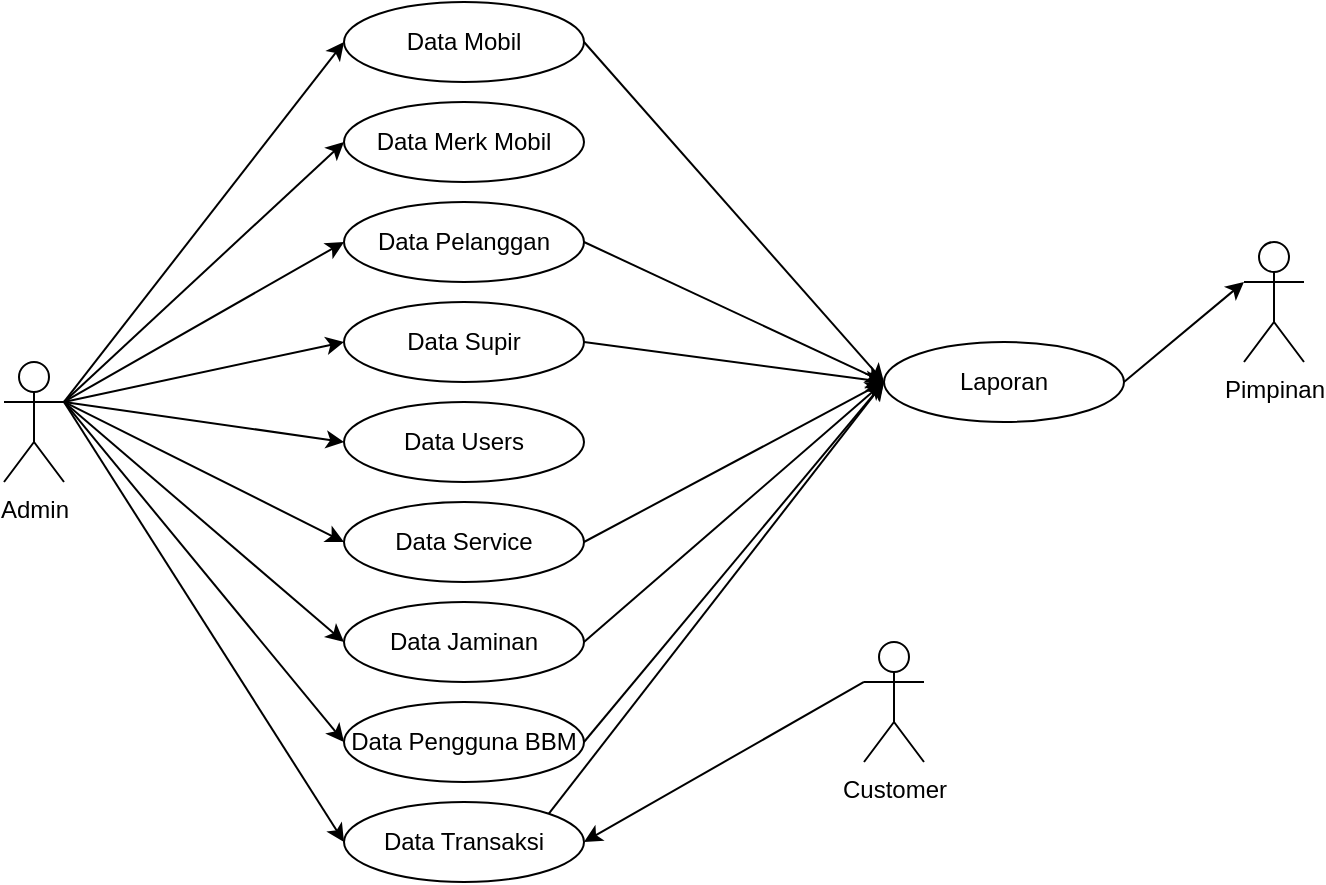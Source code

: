 <mxfile version="20.2.0" type="device"><diagram id="b6xgXN2xad8A99Ys3mAR" name="Page-1"><mxGraphModel dx="1038" dy="617" grid="1" gridSize="10" guides="1" tooltips="1" connect="1" arrows="1" fold="1" page="1" pageScale="1" pageWidth="850" pageHeight="1100" math="0" shadow="0"><root><mxCell id="0"/><mxCell id="1" parent="0"/><mxCell id="k3_kxNbjzlnm4ILyVZZC-12" style="edgeStyle=none;rounded=0;orthogonalLoop=1;jettySize=auto;html=1;exitX=1;exitY=0.333;exitDx=0;exitDy=0;exitPerimeter=0;entryX=0;entryY=0.5;entryDx=0;entryDy=0;" edge="1" parent="1" source="k3_kxNbjzlnm4ILyVZZC-1" target="k3_kxNbjzlnm4ILyVZZC-2"><mxGeometry relative="1" as="geometry"/></mxCell><mxCell id="k3_kxNbjzlnm4ILyVZZC-13" style="edgeStyle=none;rounded=0;orthogonalLoop=1;jettySize=auto;html=1;exitX=1;exitY=0.333;exitDx=0;exitDy=0;exitPerimeter=0;entryX=0;entryY=0.5;entryDx=0;entryDy=0;" edge="1" parent="1" source="k3_kxNbjzlnm4ILyVZZC-1" target="k3_kxNbjzlnm4ILyVZZC-3"><mxGeometry relative="1" as="geometry"/></mxCell><mxCell id="k3_kxNbjzlnm4ILyVZZC-14" style="edgeStyle=none;rounded=0;orthogonalLoop=1;jettySize=auto;html=1;exitX=1;exitY=0.333;exitDx=0;exitDy=0;exitPerimeter=0;entryX=0;entryY=0.5;entryDx=0;entryDy=0;" edge="1" parent="1" source="k3_kxNbjzlnm4ILyVZZC-1" target="k3_kxNbjzlnm4ILyVZZC-4"><mxGeometry relative="1" as="geometry"/></mxCell><mxCell id="k3_kxNbjzlnm4ILyVZZC-15" style="edgeStyle=none;rounded=0;orthogonalLoop=1;jettySize=auto;html=1;exitX=1;exitY=0.333;exitDx=0;exitDy=0;exitPerimeter=0;entryX=0;entryY=0.5;entryDx=0;entryDy=0;" edge="1" parent="1" source="k3_kxNbjzlnm4ILyVZZC-1" target="k3_kxNbjzlnm4ILyVZZC-5"><mxGeometry relative="1" as="geometry"/></mxCell><mxCell id="k3_kxNbjzlnm4ILyVZZC-16" style="edgeStyle=none;rounded=0;orthogonalLoop=1;jettySize=auto;html=1;exitX=1;exitY=0.333;exitDx=0;exitDy=0;exitPerimeter=0;entryX=0;entryY=0.5;entryDx=0;entryDy=0;" edge="1" parent="1" source="k3_kxNbjzlnm4ILyVZZC-1" target="k3_kxNbjzlnm4ILyVZZC-6"><mxGeometry relative="1" as="geometry"/></mxCell><mxCell id="k3_kxNbjzlnm4ILyVZZC-17" style="edgeStyle=none;rounded=0;orthogonalLoop=1;jettySize=auto;html=1;exitX=1;exitY=0.333;exitDx=0;exitDy=0;exitPerimeter=0;entryX=0;entryY=0.5;entryDx=0;entryDy=0;" edge="1" parent="1" source="k3_kxNbjzlnm4ILyVZZC-1" target="k3_kxNbjzlnm4ILyVZZC-7"><mxGeometry relative="1" as="geometry"/></mxCell><mxCell id="k3_kxNbjzlnm4ILyVZZC-18" style="edgeStyle=none;rounded=0;orthogonalLoop=1;jettySize=auto;html=1;exitX=1;exitY=0.333;exitDx=0;exitDy=0;exitPerimeter=0;entryX=0;entryY=0.5;entryDx=0;entryDy=0;" edge="1" parent="1" source="k3_kxNbjzlnm4ILyVZZC-1" target="k3_kxNbjzlnm4ILyVZZC-8"><mxGeometry relative="1" as="geometry"/></mxCell><mxCell id="k3_kxNbjzlnm4ILyVZZC-19" style="edgeStyle=none;rounded=0;orthogonalLoop=1;jettySize=auto;html=1;exitX=1;exitY=0.333;exitDx=0;exitDy=0;exitPerimeter=0;entryX=0;entryY=0.5;entryDx=0;entryDy=0;" edge="1" parent="1" source="k3_kxNbjzlnm4ILyVZZC-1" target="k3_kxNbjzlnm4ILyVZZC-9"><mxGeometry relative="1" as="geometry"/></mxCell><mxCell id="k3_kxNbjzlnm4ILyVZZC-20" style="edgeStyle=none;rounded=0;orthogonalLoop=1;jettySize=auto;html=1;exitX=1;exitY=0.333;exitDx=0;exitDy=0;exitPerimeter=0;entryX=0;entryY=0.5;entryDx=0;entryDy=0;" edge="1" parent="1" source="k3_kxNbjzlnm4ILyVZZC-1" target="k3_kxNbjzlnm4ILyVZZC-10"><mxGeometry relative="1" as="geometry"/></mxCell><mxCell id="k3_kxNbjzlnm4ILyVZZC-1" value="Admin" style="shape=umlActor;verticalLabelPosition=bottom;verticalAlign=top;html=1;outlineConnect=0;" vertex="1" parent="1"><mxGeometry x="20" y="220" width="30" height="60" as="geometry"/></mxCell><mxCell id="k3_kxNbjzlnm4ILyVZZC-30" style="edgeStyle=none;rounded=0;orthogonalLoop=1;jettySize=auto;html=1;exitX=1;exitY=0.5;exitDx=0;exitDy=0;entryX=0;entryY=0.5;entryDx=0;entryDy=0;" edge="1" parent="1" source="k3_kxNbjzlnm4ILyVZZC-2" target="k3_kxNbjzlnm4ILyVZZC-23"><mxGeometry relative="1" as="geometry"/></mxCell><mxCell id="k3_kxNbjzlnm4ILyVZZC-2" value="Data Mobil" style="ellipse;whiteSpace=wrap;html=1;" vertex="1" parent="1"><mxGeometry x="190" y="40" width="120" height="40" as="geometry"/></mxCell><mxCell id="k3_kxNbjzlnm4ILyVZZC-3" value="Data Merk Mobil" style="ellipse;whiteSpace=wrap;html=1;" vertex="1" parent="1"><mxGeometry x="190" y="90" width="120" height="40" as="geometry"/></mxCell><mxCell id="k3_kxNbjzlnm4ILyVZZC-29" style="edgeStyle=none;rounded=0;orthogonalLoop=1;jettySize=auto;html=1;exitX=1;exitY=0.5;exitDx=0;exitDy=0;entryX=0;entryY=0.5;entryDx=0;entryDy=0;" edge="1" parent="1" source="k3_kxNbjzlnm4ILyVZZC-4" target="k3_kxNbjzlnm4ILyVZZC-23"><mxGeometry relative="1" as="geometry"/></mxCell><mxCell id="k3_kxNbjzlnm4ILyVZZC-4" value="Data Pelanggan" style="ellipse;whiteSpace=wrap;html=1;" vertex="1" parent="1"><mxGeometry x="190" y="140" width="120" height="40" as="geometry"/></mxCell><mxCell id="k3_kxNbjzlnm4ILyVZZC-28" style="edgeStyle=none;rounded=0;orthogonalLoop=1;jettySize=auto;html=1;exitX=1;exitY=0.5;exitDx=0;exitDy=0;entryX=0;entryY=0.5;entryDx=0;entryDy=0;" edge="1" parent="1" source="k3_kxNbjzlnm4ILyVZZC-5" target="k3_kxNbjzlnm4ILyVZZC-23"><mxGeometry relative="1" as="geometry"/></mxCell><mxCell id="k3_kxNbjzlnm4ILyVZZC-5" value="Data Supir" style="ellipse;whiteSpace=wrap;html=1;" vertex="1" parent="1"><mxGeometry x="190" y="190" width="120" height="40" as="geometry"/></mxCell><mxCell id="k3_kxNbjzlnm4ILyVZZC-6" value="Data Users" style="ellipse;whiteSpace=wrap;html=1;" vertex="1" parent="1"><mxGeometry x="190" y="240" width="120" height="40" as="geometry"/></mxCell><mxCell id="k3_kxNbjzlnm4ILyVZZC-27" style="edgeStyle=none;rounded=0;orthogonalLoop=1;jettySize=auto;html=1;exitX=1;exitY=0.5;exitDx=0;exitDy=0;entryX=0;entryY=0.5;entryDx=0;entryDy=0;" edge="1" parent="1" source="k3_kxNbjzlnm4ILyVZZC-7" target="k3_kxNbjzlnm4ILyVZZC-23"><mxGeometry relative="1" as="geometry"><mxPoint x="440" y="280" as="targetPoint"/></mxGeometry></mxCell><mxCell id="k3_kxNbjzlnm4ILyVZZC-7" value="Data Service" style="ellipse;whiteSpace=wrap;html=1;" vertex="1" parent="1"><mxGeometry x="190" y="290" width="120" height="40" as="geometry"/></mxCell><mxCell id="k3_kxNbjzlnm4ILyVZZC-26" style="edgeStyle=none;rounded=0;orthogonalLoop=1;jettySize=auto;html=1;exitX=1;exitY=0.5;exitDx=0;exitDy=0;entryX=0;entryY=0.5;entryDx=0;entryDy=0;" edge="1" parent="1" source="k3_kxNbjzlnm4ILyVZZC-8" target="k3_kxNbjzlnm4ILyVZZC-23"><mxGeometry relative="1" as="geometry"/></mxCell><mxCell id="k3_kxNbjzlnm4ILyVZZC-8" value="Data Jaminan" style="ellipse;whiteSpace=wrap;html=1;" vertex="1" parent="1"><mxGeometry x="190" y="340" width="120" height="40" as="geometry"/></mxCell><mxCell id="k3_kxNbjzlnm4ILyVZZC-25" style="edgeStyle=none;rounded=0;orthogonalLoop=1;jettySize=auto;html=1;exitX=1;exitY=0.5;exitDx=0;exitDy=0;entryX=0;entryY=0.5;entryDx=0;entryDy=0;" edge="1" parent="1" source="k3_kxNbjzlnm4ILyVZZC-9" target="k3_kxNbjzlnm4ILyVZZC-23"><mxGeometry relative="1" as="geometry"/></mxCell><mxCell id="k3_kxNbjzlnm4ILyVZZC-9" value="Data Pengguna BBM" style="ellipse;whiteSpace=wrap;html=1;" vertex="1" parent="1"><mxGeometry x="190" y="390" width="120" height="40" as="geometry"/></mxCell><mxCell id="k3_kxNbjzlnm4ILyVZZC-24" style="edgeStyle=none;rounded=0;orthogonalLoop=1;jettySize=auto;html=1;exitX=1;exitY=0;exitDx=0;exitDy=0;entryX=0;entryY=0.5;entryDx=0;entryDy=0;" edge="1" parent="1" source="k3_kxNbjzlnm4ILyVZZC-10" target="k3_kxNbjzlnm4ILyVZZC-23"><mxGeometry relative="1" as="geometry"/></mxCell><mxCell id="k3_kxNbjzlnm4ILyVZZC-10" value="Data Transaksi" style="ellipse;whiteSpace=wrap;html=1;" vertex="1" parent="1"><mxGeometry x="190" y="440" width="120" height="40" as="geometry"/></mxCell><mxCell id="k3_kxNbjzlnm4ILyVZZC-22" style="edgeStyle=none;rounded=0;orthogonalLoop=1;jettySize=auto;html=1;exitX=0;exitY=0.333;exitDx=0;exitDy=0;exitPerimeter=0;entryX=1;entryY=0.5;entryDx=0;entryDy=0;" edge="1" parent="1" source="k3_kxNbjzlnm4ILyVZZC-21" target="k3_kxNbjzlnm4ILyVZZC-10"><mxGeometry relative="1" as="geometry"/></mxCell><mxCell id="k3_kxNbjzlnm4ILyVZZC-21" value="Customer" style="shape=umlActor;verticalLabelPosition=bottom;verticalAlign=top;html=1;outlineConnect=0;" vertex="1" parent="1"><mxGeometry x="450" y="360" width="30" height="60" as="geometry"/></mxCell><mxCell id="k3_kxNbjzlnm4ILyVZZC-32" style="edgeStyle=none;rounded=0;orthogonalLoop=1;jettySize=auto;html=1;exitX=1;exitY=0.5;exitDx=0;exitDy=0;entryX=0;entryY=0.333;entryDx=0;entryDy=0;entryPerimeter=0;" edge="1" parent="1" source="k3_kxNbjzlnm4ILyVZZC-23" target="k3_kxNbjzlnm4ILyVZZC-31"><mxGeometry relative="1" as="geometry"/></mxCell><mxCell id="k3_kxNbjzlnm4ILyVZZC-23" value="Laporan" style="ellipse;whiteSpace=wrap;html=1;" vertex="1" parent="1"><mxGeometry x="460" y="210" width="120" height="40" as="geometry"/></mxCell><mxCell id="k3_kxNbjzlnm4ILyVZZC-31" value="Pimpinan" style="shape=umlActor;verticalLabelPosition=bottom;verticalAlign=top;html=1;outlineConnect=0;" vertex="1" parent="1"><mxGeometry x="640" y="160" width="30" height="60" as="geometry"/></mxCell></root></mxGraphModel></diagram></mxfile>